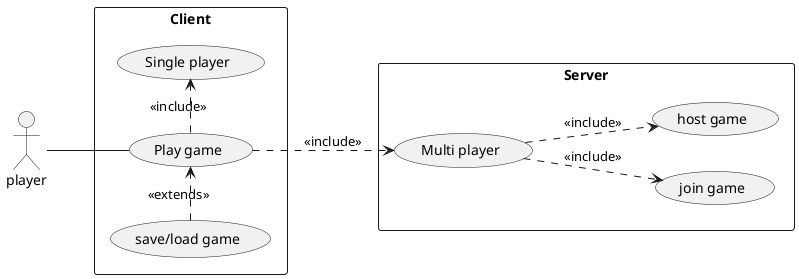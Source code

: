 @startuml
left to right direction
skinparam packageStyle rectangle
actor player

rectangle Client {
  player -- (Play game)

  (Play game) .> (Single player) : <<include>>
  (save/load game) .> (Play game)  : <<extends>>
  }

rectangle Server {
    (Play game) .-> (Multi player) : <<include>>
    (Multi player) .-> (join game) : <<include>>
    (Multi player) .-> (host game) : <<include>>
}



@enduml
